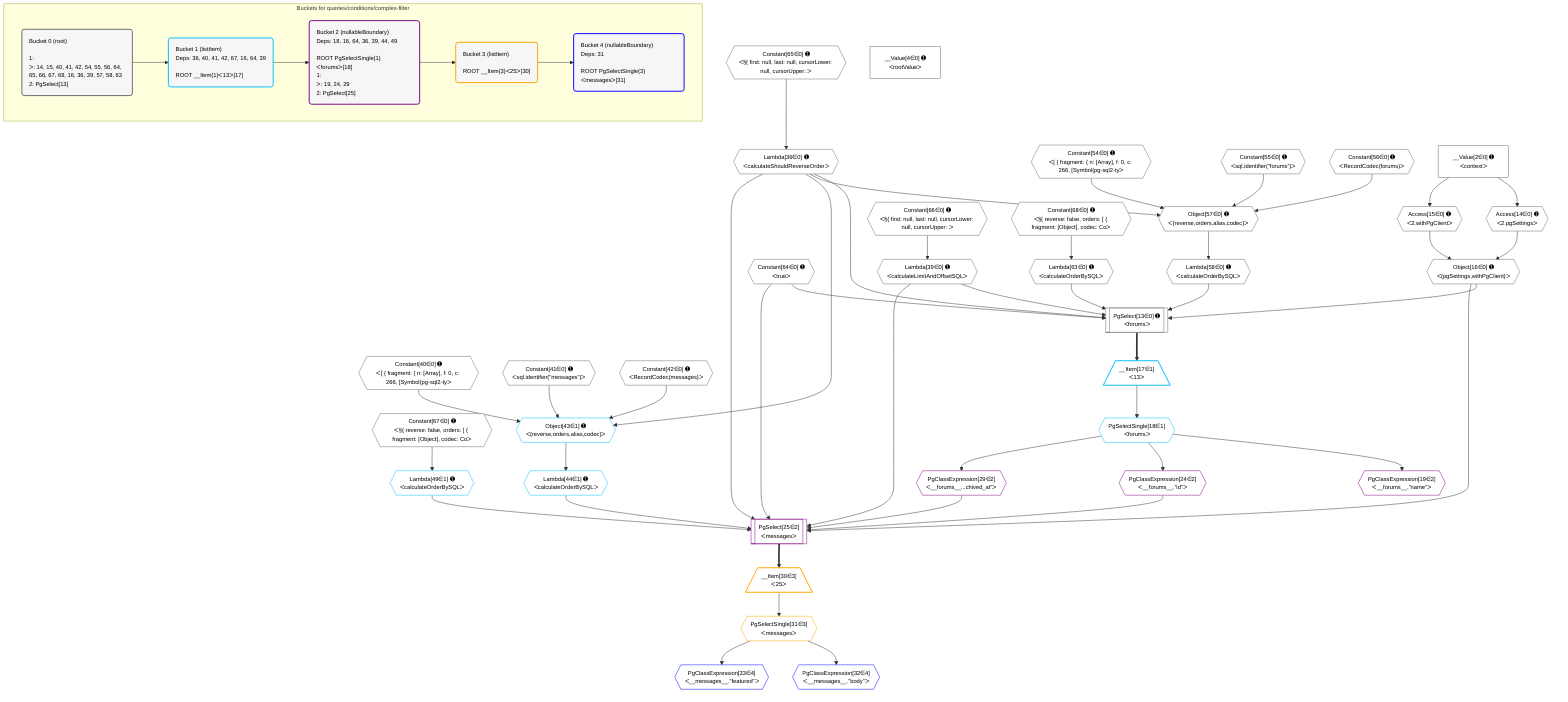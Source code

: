 %%{init: {'themeVariables': { 'fontSize': '12px'}}}%%
graph TD
    classDef path fill:#eee,stroke:#000,color:#000
    classDef plan fill:#fff,stroke-width:1px,color:#000
    classDef itemplan fill:#fff,stroke-width:2px,color:#000
    classDef unbatchedplan fill:#dff,stroke-width:1px,color:#000
    classDef sideeffectplan fill:#fcc,stroke-width:2px,color:#000
    classDef bucket fill:#f6f6f6,color:#000,stroke-width:2px,text-align:left


    %% plan dependencies
    PgSelect13[["PgSelect[13∈0] ➊<br />ᐸforumsᐳ"]]:::plan
    Object16{{"Object[16∈0] ➊<br />ᐸ{pgSettings,withPgClient}ᐳ"}}:::plan
    Constant64{{"Constant[64∈0] ➊<br />ᐸtrueᐳ"}}:::plan
    Lambda36{{"Lambda[36∈0] ➊<br />ᐸcalculateShouldReverseOrderᐳ"}}:::plan
    Lambda39{{"Lambda[39∈0] ➊<br />ᐸcalculateLimitAndOffsetSQLᐳ"}}:::plan
    Lambda58{{"Lambda[58∈0] ➊<br />ᐸcalculateOrderBySQLᐳ"}}:::plan
    Lambda63{{"Lambda[63∈0] ➊<br />ᐸcalculateOrderBySQLᐳ"}}:::plan
    Object16 & Constant64 & Lambda36 & Lambda39 & Lambda58 & Lambda63 --> PgSelect13
    Object57{{"Object[57∈0] ➊<br />ᐸ{reverse,orders,alias,codec}ᐳ"}}:::plan
    Constant54{{"Constant[54∈0] ➊<br />ᐸ[ { fragment: { n: [Array], f: 0, c: 266, [Symbol(pg-sql2-tyᐳ"}}:::plan
    Constant55{{"Constant[55∈0] ➊<br />ᐸsql.identifier(”forums”)ᐳ"}}:::plan
    Constant56{{"Constant[56∈0] ➊<br />ᐸRecordCodec(forums)ᐳ"}}:::plan
    Lambda36 & Constant54 & Constant55 & Constant56 --> Object57
    Access14{{"Access[14∈0] ➊<br />ᐸ2.pgSettingsᐳ"}}:::plan
    Access15{{"Access[15∈0] ➊<br />ᐸ2.withPgClientᐳ"}}:::plan
    Access14 & Access15 --> Object16
    __Value2["__Value[2∈0] ➊<br />ᐸcontextᐳ"]:::plan
    __Value2 --> Access14
    __Value2 --> Access15
    Constant65{{"Constant[65∈0] ➊<br />ᐸ§{ first: null, last: null, cursorLower: null, cursorUpper: ᐳ"}}:::plan
    Constant65 --> Lambda36
    Constant66{{"Constant[66∈0] ➊<br />ᐸ§{ first: null, last: null, cursorLower: null, cursorUpper: ᐳ"}}:::plan
    Constant66 --> Lambda39
    Object57 --> Lambda58
    Constant68{{"Constant[68∈0] ➊<br />ᐸ§{ reverse: false, orders: [ { fragment: [Object], codec: Coᐳ"}}:::plan
    Constant68 --> Lambda63
    __Value4["__Value[4∈0] ➊<br />ᐸrootValueᐳ"]:::plan
    Constant40{{"Constant[40∈0] ➊<br />ᐸ[ { fragment: { n: [Array], f: 0, c: 266, [Symbol(pg-sql2-tyᐳ"}}:::plan
    Constant41{{"Constant[41∈0] ➊<br />ᐸsql.identifier(”messages”)ᐳ"}}:::plan
    Constant42{{"Constant[42∈0] ➊<br />ᐸRecordCodec(messages)ᐳ"}}:::plan
    Constant67{{"Constant[67∈0] ➊<br />ᐸ§{ reverse: false, orders: [ { fragment: [Object], codec: Coᐳ"}}:::plan
    Object43{{"Object[43∈1] ➊<br />ᐸ{reverse,orders,alias,codec}ᐳ"}}:::plan
    Lambda36 & Constant40 & Constant41 & Constant42 --> Object43
    __Item17[/"__Item[17∈1]<br />ᐸ13ᐳ"\]:::itemplan
    PgSelect13 ==> __Item17
    PgSelectSingle18{{"PgSelectSingle[18∈1]<br />ᐸforumsᐳ"}}:::plan
    __Item17 --> PgSelectSingle18
    Lambda44{{"Lambda[44∈1] ➊<br />ᐸcalculateOrderBySQLᐳ"}}:::plan
    Object43 --> Lambda44
    Lambda49{{"Lambda[49∈1] ➊<br />ᐸcalculateOrderBySQLᐳ"}}:::plan
    Constant67 --> Lambda49
    PgSelect25[["PgSelect[25∈2]<br />ᐸmessagesᐳ"]]:::plan
    PgClassExpression24{{"PgClassExpression[24∈2]<br />ᐸ__forums__.”id”ᐳ"}}:::plan
    PgClassExpression29{{"PgClassExpression[29∈2]<br />ᐸ__forums__...chived_at”ᐳ"}}:::plan
    Object16 & PgClassExpression24 & Constant64 & PgClassExpression29 & Lambda36 & Lambda39 & Lambda44 & Lambda49 --> PgSelect25
    PgClassExpression19{{"PgClassExpression[19∈2]<br />ᐸ__forums__.”name”ᐳ"}}:::plan
    PgSelectSingle18 --> PgClassExpression19
    PgSelectSingle18 --> PgClassExpression24
    PgSelectSingle18 --> PgClassExpression29
    __Item30[/"__Item[30∈3]<br />ᐸ25ᐳ"\]:::itemplan
    PgSelect25 ==> __Item30
    PgSelectSingle31{{"PgSelectSingle[31∈3]<br />ᐸmessagesᐳ"}}:::plan
    __Item30 --> PgSelectSingle31
    PgClassExpression32{{"PgClassExpression[32∈4]<br />ᐸ__messages__.”body”ᐳ"}}:::plan
    PgSelectSingle31 --> PgClassExpression32
    PgClassExpression33{{"PgClassExpression[33∈4]<br />ᐸ__messages__.”featured”ᐳ"}}:::plan
    PgSelectSingle31 --> PgClassExpression33

    %% define steps

    subgraph "Buckets for queries/conditions/complex-filter"
    Bucket0("Bucket 0 (root)<br /><br />1: <br />ᐳ: 14, 15, 40, 41, 42, 54, 55, 56, 64, 65, 66, 67, 68, 16, 36, 39, 57, 58, 63<br />2: PgSelect[13]"):::bucket
    classDef bucket0 stroke:#696969
    class Bucket0,__Value2,__Value4,PgSelect13,Access14,Access15,Object16,Lambda36,Lambda39,Constant40,Constant41,Constant42,Constant54,Constant55,Constant56,Object57,Lambda58,Lambda63,Constant64,Constant65,Constant66,Constant67,Constant68 bucket0
    Bucket1("Bucket 1 (listItem)<br />Deps: 36, 40, 41, 42, 67, 16, 64, 39<br /><br />ROOT __Item{1}ᐸ13ᐳ[17]"):::bucket
    classDef bucket1 stroke:#00bfff
    class Bucket1,__Item17,PgSelectSingle18,Object43,Lambda44,Lambda49 bucket1
    Bucket2("Bucket 2 (nullableBoundary)<br />Deps: 18, 16, 64, 36, 39, 44, 49<br /><br />ROOT PgSelectSingle{1}ᐸforumsᐳ[18]<br />1: <br />ᐳ: 19, 24, 29<br />2: PgSelect[25]"):::bucket
    classDef bucket2 stroke:#7f007f
    class Bucket2,PgClassExpression19,PgClassExpression24,PgSelect25,PgClassExpression29 bucket2
    Bucket3("Bucket 3 (listItem)<br /><br />ROOT __Item{3}ᐸ25ᐳ[30]"):::bucket
    classDef bucket3 stroke:#ffa500
    class Bucket3,__Item30,PgSelectSingle31 bucket3
    Bucket4("Bucket 4 (nullableBoundary)<br />Deps: 31<br /><br />ROOT PgSelectSingle{3}ᐸmessagesᐳ[31]"):::bucket
    classDef bucket4 stroke:#0000ff
    class Bucket4,PgClassExpression32,PgClassExpression33 bucket4
    Bucket0 --> Bucket1
    Bucket1 --> Bucket2
    Bucket2 --> Bucket3
    Bucket3 --> Bucket4
    end
